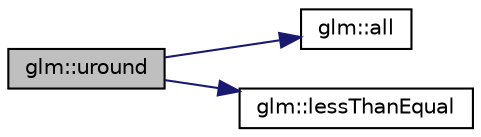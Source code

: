 digraph "glm::uround"
{
 // LATEX_PDF_SIZE
  edge [fontname="Helvetica",fontsize="10",labelfontname="Helvetica",labelfontsize="10"];
  node [fontname="Helvetica",fontsize="10",shape=record];
  rankdir="LR";
  Node1 [label="glm::uround",height=0.2,width=0.4,color="black", fillcolor="grey75", style="filled", fontcolor="black",tooltip=" "];
  Node1 -> Node2 [color="midnightblue",fontsize="10",style="solid",fontname="Helvetica"];
  Node2 [label="glm::all",height=0.2,width=0.4,color="black", fillcolor="white", style="filled",URL="$group__core__func__vector__relational.html#ga14bbc94f2ae2774a1d64d91f8767773e",tooltip=" "];
  Node1 -> Node3 [color="midnightblue",fontsize="10",style="solid",fontname="Helvetica"];
  Node3 [label="glm::lessThanEqual",height=0.2,width=0.4,color="black", fillcolor="white", style="filled",URL="$group__core__func__vector__relational.html#gaaf1d88119f11200c32011de7c5ec0102",tooltip=" "];
}
